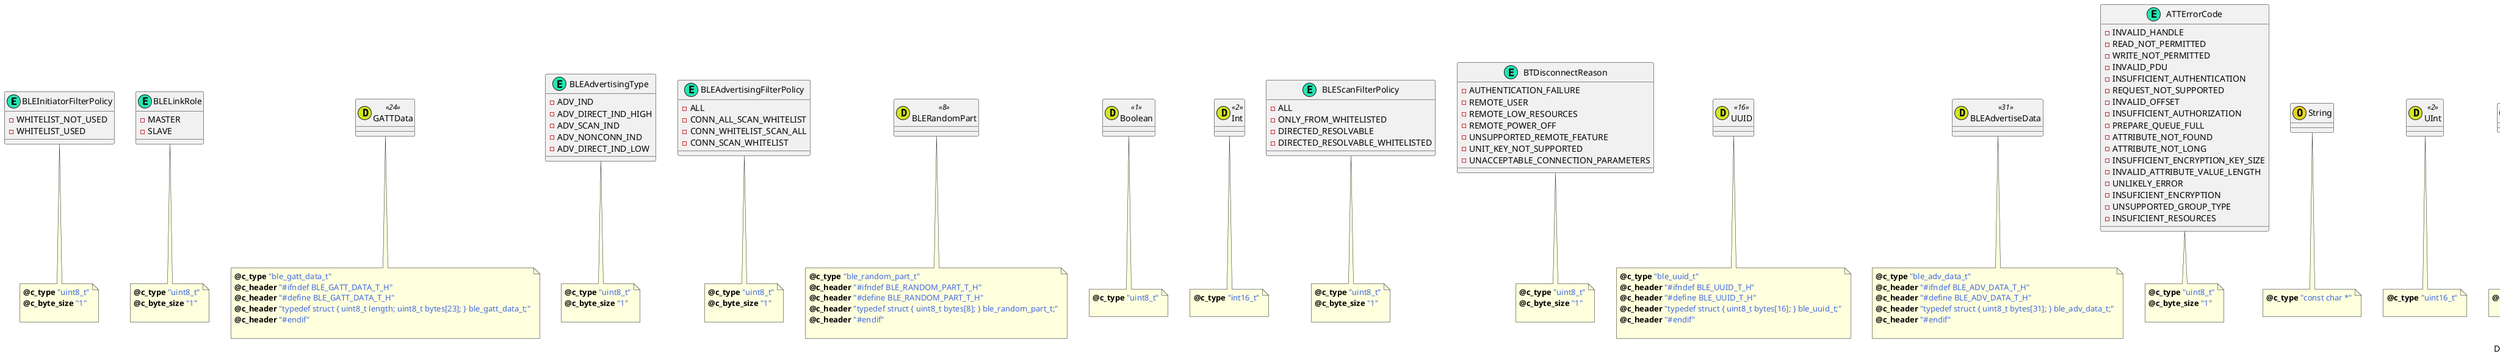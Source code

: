 @startuml
caption Datatypes used in configuration BLE_PAIR
class BLEInitiatorFilterPolicy <<(E,#24E5B2)>> {
-WHITELIST_NOT_USED
-WHITELIST_USED
}
note bottom of BLEInitiatorFilterPolicy : <b>@c_type</b> <color:royalBlue>"uint8_t"</color>\n<b>@c_byte_size</b> <color:royalBlue>"1"</color>\n
class BLELinkRole <<(E,#24E5B2)>> {
-MASTER
-SLAVE
}
note bottom of BLELinkRole : <b>@c_type</b> <color:royalBlue>"uint8_t"</color>\n<b>@c_byte_size</b> <color:royalBlue>"1"</color>\n
class GATTData <<(D,#D2E524)24>> {
}
note bottom of GATTData : <b>@c_type</b> <color:royalBlue>"ble_gatt_data_t"</color>\n<b>@c_header</b> <color:royalBlue>"#ifndef BLE_GATT_DATA_T_H"</color>\n<b>@c_header</b> <color:royalBlue>"#define BLE_GATT_DATA_T_H"</color>\n<b>@c_header</b> <color:royalBlue>"typedef struct { uint8_t length; uint8_t bytes[23]; } ble_gatt_data_t;"</color>\n<b>@c_header</b> <color:royalBlue>"#endif"</color>\n
class BLEAdvertisingType <<(E,#24E5B2)>> {
-ADV_IND
-ADV_DIRECT_IND_HIGH
-ADV_SCAN_IND
-ADV_NONCONN_IND
-ADV_DIRECT_IND_LOW
}
note bottom of BLEAdvertisingType : <b>@c_type</b> <color:royalBlue>"uint8_t"</color>\n<b>@c_byte_size</b> <color:royalBlue>"1"</color>\n
class BLEAdvertisingFilterPolicy <<(E,#24E5B2)>> {
-ALL
-CONN_ALL_SCAN_WHITELIST
-CONN_WHITELIST_SCAN_ALL
-CONN_SCAN_WHITELIST
}
note bottom of BLEAdvertisingFilterPolicy : <b>@c_type</b> <color:royalBlue>"uint8_t"</color>\n<b>@c_byte_size</b> <color:royalBlue>"1"</color>\n
class BLERandomPart <<(D,#D2E524)8>> {
}
note bottom of BLERandomPart : <b>@c_type</b> <color:royalBlue>"ble_random_part_t"</color>\n<b>@c_header</b> <color:royalBlue>"#ifndef BLE_RANDOM_PART_T_H"</color>\n<b>@c_header</b> <color:royalBlue>"#define BLE_RANDOM_PART_T_H"</color>\n<b>@c_header</b> <color:royalBlue>"typedef struct { uint8_t bytes[8]; } ble_random_part_t;"</color>\n<b>@c_header</b> <color:royalBlue>"#endif"</color>\n
class Boolean <<(D,#D2E524)1>> {
}
note bottom of Boolean : <b>@c_type</b> <color:royalBlue>"uint8_t"</color>\n
class Int <<(D,#D2E524)2>> {
}
note bottom of Int : <b>@c_type</b> <color:royalBlue>"int16_t"</color>\n
class BLEScanFilterPolicy <<(E,#24E5B2)>> {
-ALL
-ONLY_FROM_WHITELISTED
-DIRECTED_RESOLVABLE
-DIRECTED_RESOLVABLE_WHITELISTED
}
note bottom of BLEScanFilterPolicy : <b>@c_type</b> <color:royalBlue>"uint8_t"</color>\n<b>@c_byte_size</b> <color:royalBlue>"1"</color>\n
class BTDisconnectReason <<(E,#24E5B2)>> {
-AUTHENTICATION_FAILURE
-REMOTE_USER
-REMOTE_LOW_RESOURCES
-REMOTE_POWER_OFF
-UNSUPPORTED_REMOTE_FEATURE
-UNIT_KEY_NOT_SUPPORTED
-UNACCEPTABLE_CONNECTION_PARAMETERS
}
note bottom of BTDisconnectReason : <b>@c_type</b> <color:royalBlue>"uint8_t"</color>\n<b>@c_byte_size</b> <color:royalBlue>"1"</color>\n
class UUID <<(D,#D2E524)16>> {
}
note bottom of UUID : <b>@c_type</b> <color:royalBlue>"ble_uuid_t"</color>\n<b>@c_header</b> <color:royalBlue>"#ifndef BLE_UUID_T_H"</color>\n<b>@c_header</b> <color:royalBlue>"#define BLE_UUID_T_H"</color>\n<b>@c_header</b> <color:royalBlue>"typedef struct { uint8_t bytes[16]; } ble_uuid_t;"</color>\n<b>@c_header</b> <color:royalBlue>"#endif"</color>\n
class BLEAdvertiseData <<(D,#D2E524)31>> {
}
note bottom of BLEAdvertiseData : <b>@c_type</b> <color:royalBlue>"ble_adv_data_t"</color>\n<b>@c_header</b> <color:royalBlue>"#ifndef BLE_ADV_DATA_T_H"</color>\n<b>@c_header</b> <color:royalBlue>"#define BLE_ADV_DATA_T_H"</color>\n<b>@c_header</b> <color:royalBlue>"typedef struct { uint8_t bytes[31]; } ble_adv_data_t;"</color>\n<b>@c_header</b> <color:royalBlue>"#endif"</color>\n
class ATTErrorCode <<(E,#24E5B2)>> {
-INVALID_HANDLE
-READ_NOT_PERMITTED
-WRITE_NOT_PERMITTED
-INVALID_PDU
-INSUFFICIENT_AUTHENTICATION
-REQUEST_NOT_SUPPORTED
-INVALID_OFFSET
-INSUFFICIENT_AUTHORIZATION
-PREPARE_QUEUE_FULL
-ATTRIBUTE_NOT_FOUND
-ATTRIBUTE_NOT_LONG
-INSUFFICIENT_ENCRYPTION_KEY_SIZE
-INVALID_ATTRIBUTE_VALUE_LENGTH
-UNLIKELY_ERROR
-INSUFICIENT_ENCRYPTION
-UNSUPPORTED_GROUP_TYPE
-INSUFICIENT_RESOURCES
}
note bottom of ATTErrorCode : <b>@c_type</b> <color:royalBlue>"uint8_t"</color>\n<b>@c_byte_size</b> <color:royalBlue>"1"</color>\n
class String <<(O,#E5D224)>> {
}
note bottom of String : <b>@c_type</b> <color:royalBlue>"const char *"</color>\n
class UInt <<(D,#D2E524)2>> {
}
note bottom of UInt : <b>@c_type</b> <color:royalBlue>"uint16_t"</color>\n
class DataPointer <<(O,#E5D224)>> {
}
note bottom of DataPointer : <b>@c_type</b> <color:royalBlue>"uint8_t *"</color>\n
class BLEAddressType <<(E,#24E5B2)>> {
-PUBLIC
-RANDOM
}
note bottom of BLEAddressType : <b>@c_type</b> <color:royalBlue>"uint8_t"</color>\n<b>@c_byte_size</b> <color:royalBlue>"1"</color>\n
class BLERandomNumber <<(D,#D2E524)16>> {
}
note bottom of BLERandomNumber : <b>@c_type</b> <color:royalBlue>"ble_random_number_t"</color>\n<b>@c_header</b> <color:royalBlue>"#ifndef BLE_RANDOM_NUMBER_T_H"</color>\n<b>@c_header</b> <color:royalBlue>"#define BLE_RANDOM_NUMBER_T_H"</color>\n<b>@c_header</b> <color:royalBlue>"typedef struct { uint8_t bytes[16]; } ble_random_number_t;"</color>\n<b>@c_header</b> <color:royalBlue>"#endif"</color>\n
class SMPKeyDistribution <<(E,#24E5B2)>> {
-NOENCKEY_NOIDKEY_NOSIGN_NOLINKKEY
-ENCKEY_NOIDKEY_NOSIGN_NOLINKKEY
-NOENCKEY_IDKEY_NOSIGN_NOLINKKEY
-ENCKEY_IDKEY_NOSIGN_NOLINKKEY
-NOENCKEY_NOIDKEY_SIGN_NOLINKKEY
-ENCKEY_NOIDKEY_SIGN_NOLINKKEY
-NOENCKEY_IDKEY_SIGN_NOLINKKEY
-ENCKEY_IDKEY_SIGN_NOLINKKEY
-NOENCKEY_NOIDKEY_NOSIGN_LINKKEY
-ENCKEY_NOIDKEY_NOSIGN_LINKKEY
-NOENCKEY_IDKEY_NOSIGN_LINKKEY
-ENCKEY_IDKEY_NOSIGN_LINKKEY
-NOENCKEY_NOIDKEY_SIGN_LINKKEY
-ENCKEY_NOIDKEY_SIGN_LINKKEY
-NOENCKEY_IDKEY_SIGN_LINKKEY
-ENCKEY_IDKEY_SIGN_LINKKEY
}
note bottom of SMPKeyDistribution : <b>@c_type</b> <color:royalBlue>"uint8_t"</color>\n<b>@c_byte_size</b> <color:royalBlue>"1"</color>\n
class BTAddress <<(D,#D2E524)6>> {
}
note bottom of BTAddress : <b>@c_type</b> <color:royalBlue>"bdaddr_t"</color>\n<b>@c_header</b> <color:royalBlue>"#include <bluetooth/bluetooth.h>"</color>\n
class BLEScanType <<(E,#24E5B2)>> {
-PASSIVE
-ACTIVE
}
note bottom of BLEScanType : <b>@c_type</b> <color:royalBlue>"uint8_t"</color>\n<b>@c_byte_size</b> <color:royalBlue>"1"</color>\n
class BTLocalName <<(D,#D2E524)248>> {
}
note bottom of BTLocalName : <b>@c_type</b> <color:royalBlue>"change_local_name_cp"</color>\n<b>@c_header</b> <color:royalBlue>"#include <bluetooth/bluetooth.h>"</color>\n<b>@c_header</b> <color:royalBlue>"#include <bluetooth/hci.h>"</color>\n
class BLEAdvertisementReportType <<(E,#24E5B2)>> {
-ADV_IND
-ADV_DIRECT_IND
-ADV_SCAN_IND
-ADV_NONCONN_IND
-SCAN_RSP
}
note bottom of BLEAdvertisementReportType : <b>@c_type</b> <color:royalBlue>"uint8_t"</color>\n<b>@c_byte_size</b> <color:royalBlue>"1"</color>\n
class ACLBroadcastFlag <<(E,#24E5B2)>> {
-POINTTOPOINT
-ACTIVE_SLAVE
-PARKED_SLAVE
}
note bottom of ACLBroadcastFlag : <b>@c_type</b> <color:royalBlue>"uint8_t"</color>\n<b>@c_byte_size</b> <color:royalBlue>"1"</color>\n
class ExitCode <<(D,#D2E524)2>> {
}
note bottom of ExitCode : <b>@c_type</b> <color:royalBlue>"int16_t"</color>\n
class ACLPacketBoundaryFlag <<(E,#24E5B2)>> {
-FIRST_NOFLUSH
-CONT_FRAGMENT
-FIRST_FLUSHABLE
-COMPLETE
}
note bottom of ACLPacketBoundaryFlag : <b>@c_type</b> <color:royalBlue>"uint8_t"</color>\n<b>@c_byte_size</b> <color:royalBlue>"1"</color>\n
class SMPPublicKey <<(D,#D2E524)32>> {
}
note bottom of SMPPublicKey : <b>@c_type</b> <color:royalBlue>"smp_public_key_t"</color>\n<b>@c_header</b> <color:royalBlue>"#ifndef SMP_PUBLIC_KEY_T_H"</color>\n<b>@c_header</b> <color:royalBlue>"#define SMP_PUBLIC_KEY_T_H"</color>\n<b>@c_header</b> <color:royalBlue>"typedef struct { uint8_t bytes[32]; } smp_public_key_t;"</color>\n<b>@c_header</b> <color:royalBlue>"#endif"</color>\n
class SMPPairingFailReason <<(E,#24E5B2)>> {
-PASSKEY_ENTRY_FAILED
-OOB_NOT_AVAILABLE
-AUTHENTICATION_REQUIREMENTS
-CONFIRM_VALUE_FAILED
-PAIRING_NOT_SUPPORTED
-ENCRYPTION_KEY_SIZE
-COMMAND_NOT_SUPPORTED
-UNSPECIFIED
-REPEATED_ATTEMPTS
-INVALID_PARAMETERS
-DHKEY_FAILED
-NUMERIC_COMPARISON_FAILED
-BREDR_PAIRING_PROGRESS
-CROSS_TRANSPORT_KEY
}
note bottom of SMPPairingFailReason : <b>@c_type</b> <color:royalBlue>"uint8_t"</color>\n<b>@c_byte_size</b> <color:royalBlue>"1"</color>\n
class SMPKeypressNotification <<(E,#24E5B2)>> {
-ENTRY_STARTED
-DIGIT_ENTERED
-DIGIT_ERASED
-CLEARED
-ENTRY_COMPLETED
}
note bottom of SMPKeypressNotification : <b>@c_type</b> <color:royalBlue>"uint8_t"</color>\n<b>@c_byte_size</b> <color:royalBlue>"1"</color>\n
class SMPIOCapabilities <<(E,#24E5B2)>> {
-DISPLAY_ONLY
-DISPLAY_YESNO
-KEYBOARD_ONLY
-NO_INPUT_NO_OUTPUT
-KEYBOARD_DISPLAY
}
note bottom of SMPIOCapabilities : <b>@c_type</b> <color:royalBlue>"uint8_t"</color>\n<b>@c_byte_size</b> <color:royalBlue>"1"</color>\n
class Byte <<(D,#D2E524)1>> {
}
note bottom of Byte : <b>@c_type</b> <color:royalBlue>"uint8_t"</color>\n
class HCIEventMask <<(D,#D2E524)8>> {
}
note bottom of HCIEventMask : <b>@c_type</b> <color:royalBlue>"set_event_mask_cp"</color>\n<b>@c_header</b> <color:royalBlue>"#include <bluetooth/bluetooth.h>"</color>\n<b>@c_header</b> <color:royalBlue>"#include <bluetooth/hci.h>"</color>\n
class BLEAdvertisingChannel <<(E,#24E5B2)>> {
-CHANNEL_37
-CHANNEL_38
-CHANNEL_39
-ALL
}
note bottom of BLEAdvertisingChannel : <b>@c_type</b> <color:royalBlue>"uint8_t"</color>\n<b>@c_byte_size</b> <color:royalBlue>"1"</color>\n
@enduml
